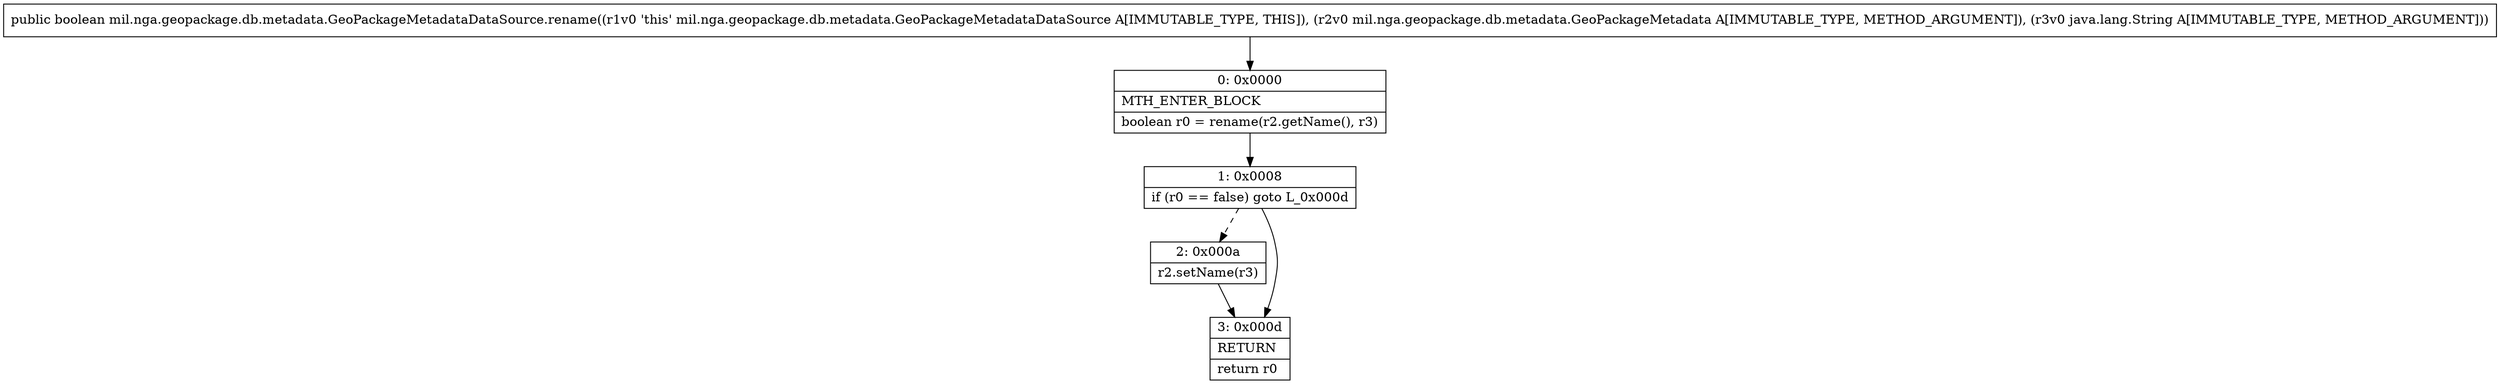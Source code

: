 digraph "CFG formil.nga.geopackage.db.metadata.GeoPackageMetadataDataSource.rename(Lmil\/nga\/geopackage\/db\/metadata\/GeoPackageMetadata;Ljava\/lang\/String;)Z" {
Node_0 [shape=record,label="{0\:\ 0x0000|MTH_ENTER_BLOCK\l|boolean r0 = rename(r2.getName(), r3)\l}"];
Node_1 [shape=record,label="{1\:\ 0x0008|if (r0 == false) goto L_0x000d\l}"];
Node_2 [shape=record,label="{2\:\ 0x000a|r2.setName(r3)\l}"];
Node_3 [shape=record,label="{3\:\ 0x000d|RETURN\l|return r0\l}"];
MethodNode[shape=record,label="{public boolean mil.nga.geopackage.db.metadata.GeoPackageMetadataDataSource.rename((r1v0 'this' mil.nga.geopackage.db.metadata.GeoPackageMetadataDataSource A[IMMUTABLE_TYPE, THIS]), (r2v0 mil.nga.geopackage.db.metadata.GeoPackageMetadata A[IMMUTABLE_TYPE, METHOD_ARGUMENT]), (r3v0 java.lang.String A[IMMUTABLE_TYPE, METHOD_ARGUMENT])) }"];
MethodNode -> Node_0;
Node_0 -> Node_1;
Node_1 -> Node_2[style=dashed];
Node_1 -> Node_3;
Node_2 -> Node_3;
}

